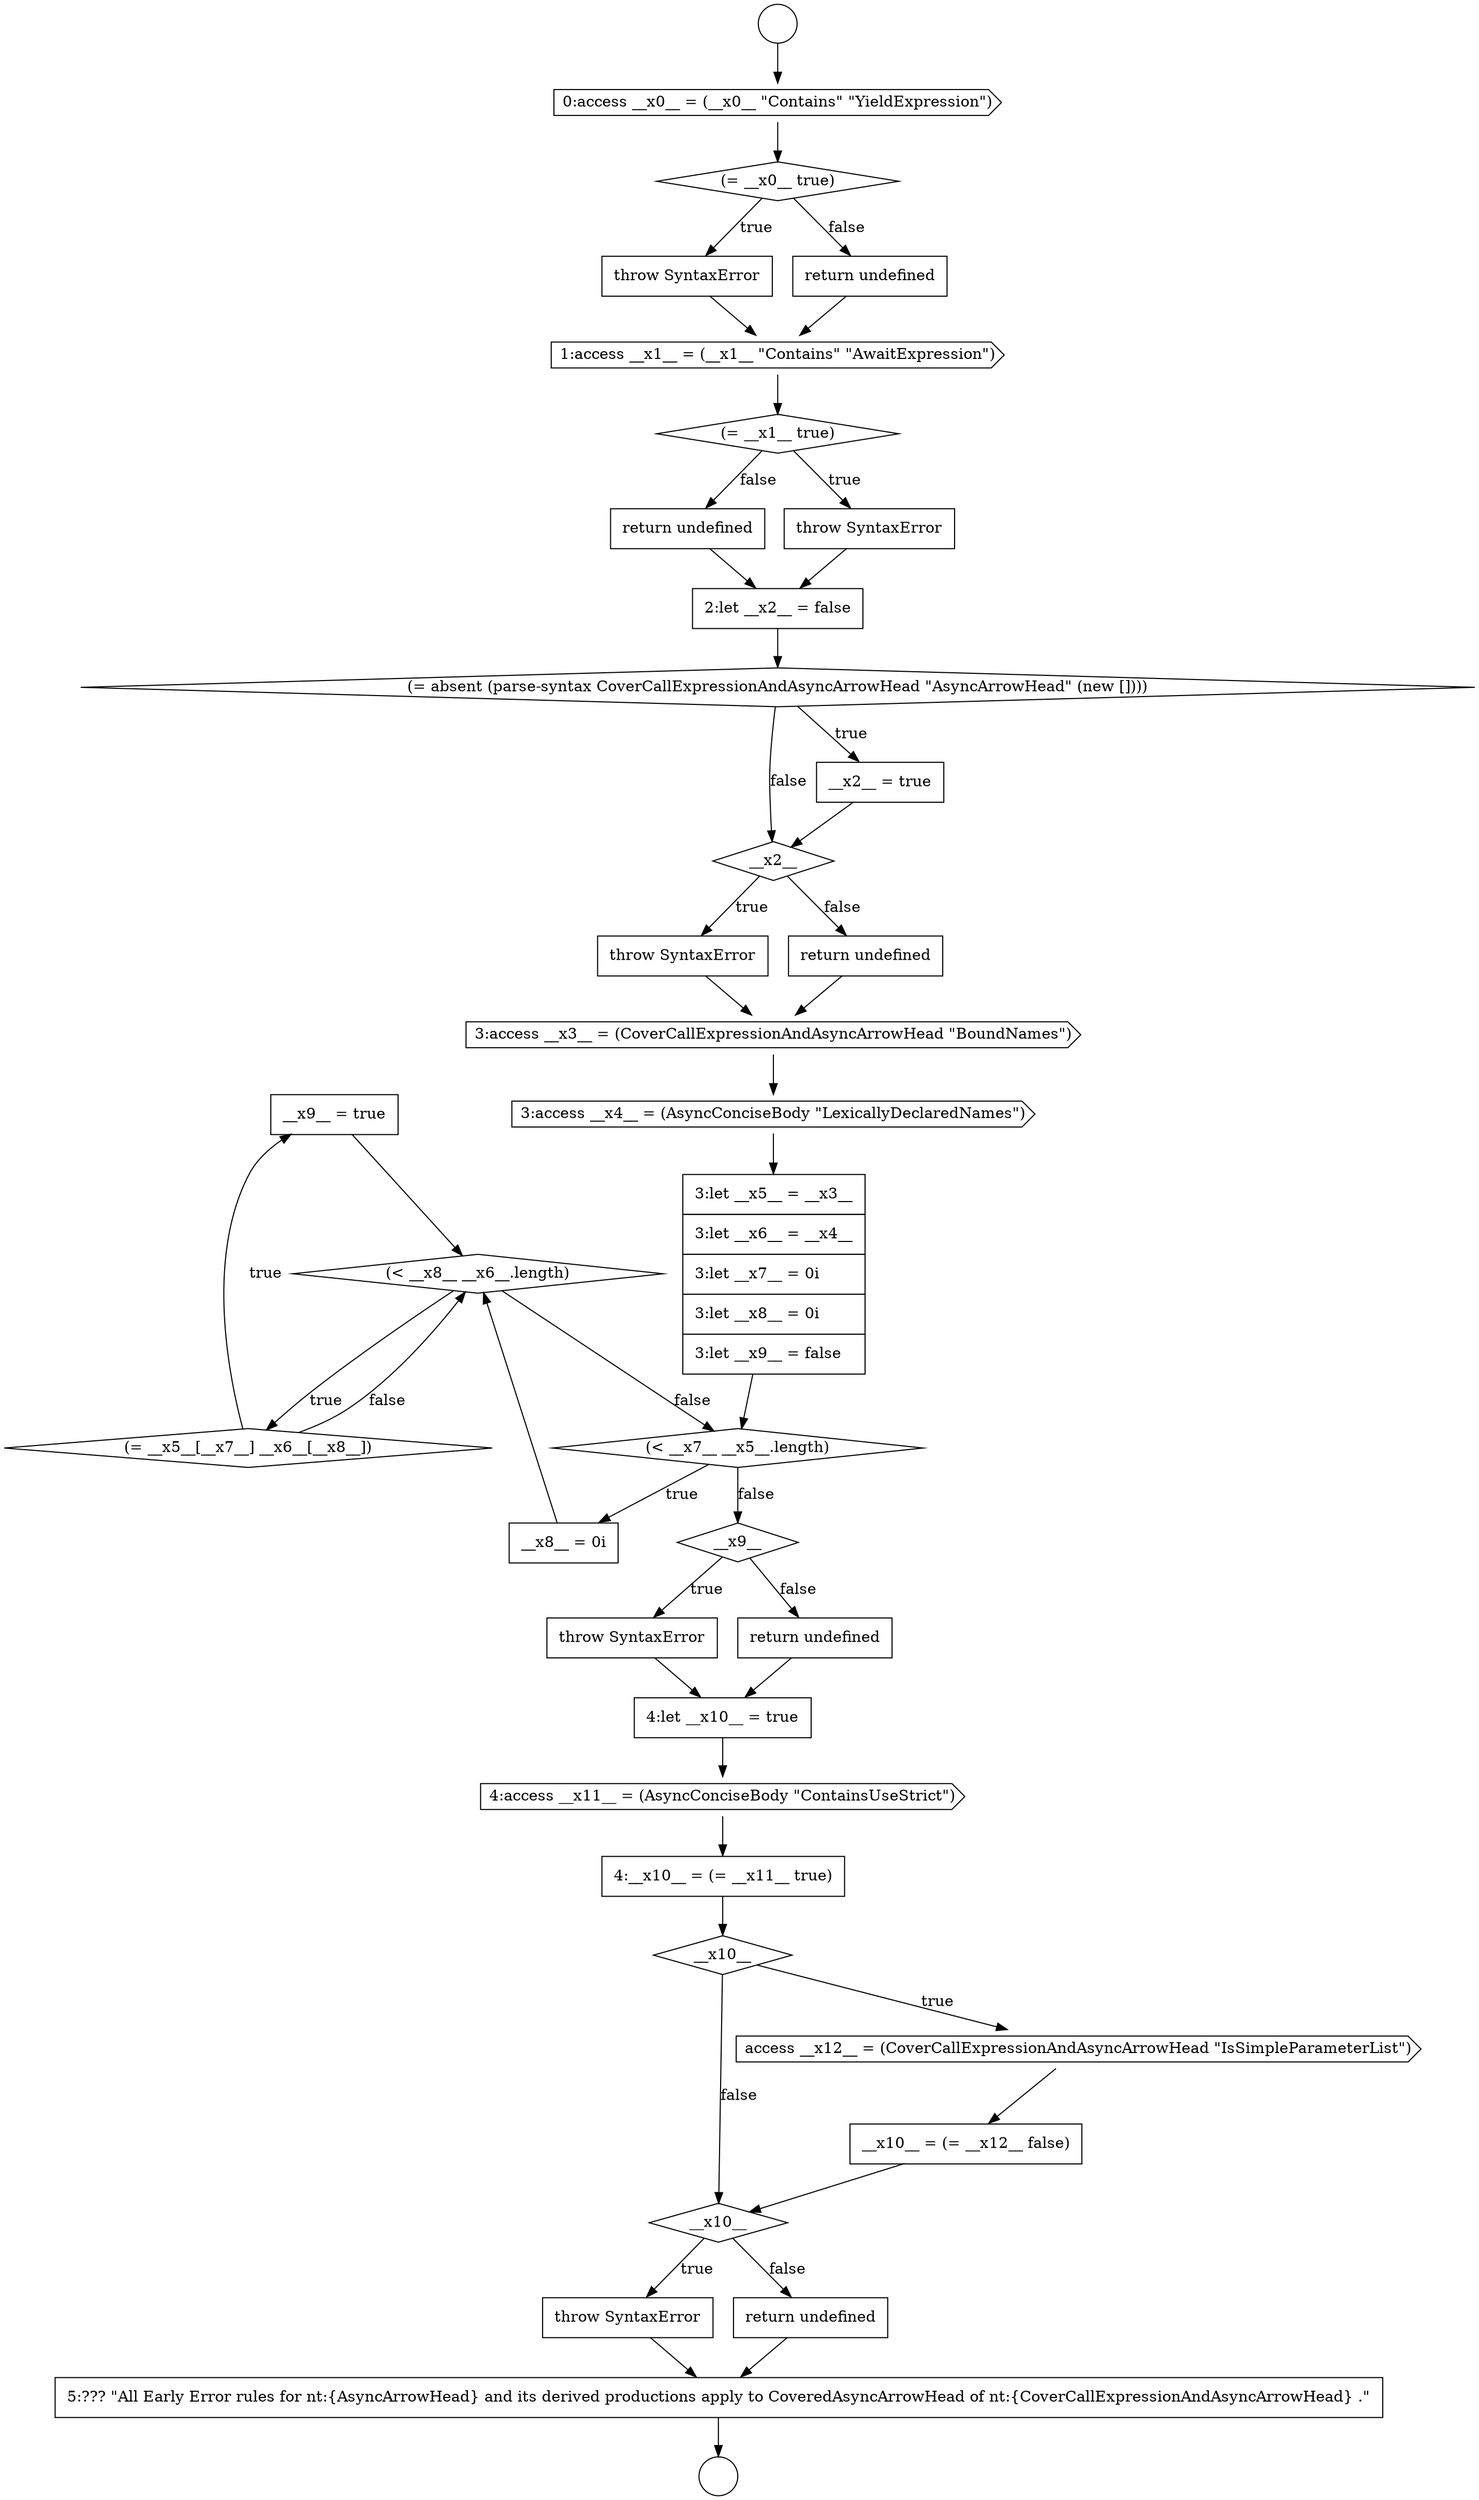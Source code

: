 digraph {
  node19497 [shape=none, margin=0, label=<<font color="black">
    <table border="0" cellborder="1" cellspacing="0" cellpadding="10">
      <tr><td align="left">__x9__ = true</td></tr>
    </table>
  </font>> color="black" fillcolor="white" style=filled]
  node19484 [shape=none, margin=0, label=<<font color="black">
    <table border="0" cellborder="1" cellspacing="0" cellpadding="10">
      <tr><td align="left">2:let __x2__ = false</td></tr>
    </table>
  </font>> color="black" fillcolor="white" style=filled]
  node19478 [shape=none, margin=0, label=<<font color="black">
    <table border="0" cellborder="1" cellspacing="0" cellpadding="10">
      <tr><td align="left">throw SyntaxError</td></tr>
    </table>
  </font>> color="black" fillcolor="white" style=filled]
  node19488 [shape=none, margin=0, label=<<font color="black">
    <table border="0" cellborder="1" cellspacing="0" cellpadding="10">
      <tr><td align="left">throw SyntaxError</td></tr>
    </table>
  </font>> color="black" fillcolor="white" style=filled]
  node19474 [shape=circle label=" " color="black" fillcolor="white" style=filled]
  node19479 [shape=none, margin=0, label=<<font color="black">
    <table border="0" cellborder="1" cellspacing="0" cellpadding="10">
      <tr><td align="left">return undefined</td></tr>
    </table>
  </font>> color="black" fillcolor="white" style=filled]
  node19483 [shape=none, margin=0, label=<<font color="black">
    <table border="0" cellborder="1" cellspacing="0" cellpadding="10">
      <tr><td align="left">return undefined</td></tr>
    </table>
  </font>> color="black" fillcolor="white" style=filled]
  node19487 [shape=diamond, label=<<font color="black">__x2__</font>> color="black" fillcolor="white" style=filled]
  node19480 [shape=cds, label=<<font color="black">1:access __x1__ = (__x1__ &quot;Contains&quot; &quot;AwaitExpression&quot;)</font>> color="black" fillcolor="white" style=filled]
  node19476 [shape=cds, label=<<font color="black">0:access __x0__ = (__x0__ &quot;Contains&quot; &quot;YieldExpression&quot;)</font>> color="black" fillcolor="white" style=filled]
  node19481 [shape=diamond, label=<<font color="black">(= __x1__ true)</font>> color="black" fillcolor="white" style=filled]
  node19494 [shape=none, margin=0, label=<<font color="black">
    <table border="0" cellborder="1" cellspacing="0" cellpadding="10">
      <tr><td align="left">__x8__ = 0i</td></tr>
    </table>
  </font>> color="black" fillcolor="white" style=filled]
  node19508 [shape=none, margin=0, label=<<font color="black">
    <table border="0" cellborder="1" cellspacing="0" cellpadding="10">
      <tr><td align="left">throw SyntaxError</td></tr>
    </table>
  </font>> color="black" fillcolor="white" style=filled]
  node19501 [shape=none, margin=0, label=<<font color="black">
    <table border="0" cellborder="1" cellspacing="0" cellpadding="10">
      <tr><td align="left">4:let __x10__ = true</td></tr>
    </table>
  </font>> color="black" fillcolor="white" style=filled]
  node19477 [shape=diamond, label=<<font color="black">(= __x0__ true)</font>> color="black" fillcolor="white" style=filled]
  node19490 [shape=cds, label=<<font color="black">3:access __x3__ = (CoverCallExpressionAndAsyncArrowHead &quot;BoundNames&quot;)</font>> color="black" fillcolor="white" style=filled]
  node19485 [shape=diamond, label=<<font color="black">(= absent (parse-syntax CoverCallExpressionAndAsyncArrowHead &quot;AsyncArrowHead&quot; (new [])))</font>> color="black" fillcolor="white" style=filled]
  node19495 [shape=diamond, label=<<font color="black">(&lt; __x8__ __x6__.length)</font>> color="black" fillcolor="white" style=filled]
  node19502 [shape=cds, label=<<font color="black">4:access __x11__ = (AsyncConciseBody &quot;ContainsUseStrict&quot;)</font>> color="black" fillcolor="white" style=filled]
  node19507 [shape=diamond, label=<<font color="black">__x10__</font>> color="black" fillcolor="white" style=filled]
  node19498 [shape=diamond, label=<<font color="black">__x9__</font>> color="black" fillcolor="white" style=filled]
  node19491 [shape=cds, label=<<font color="black">3:access __x4__ = (AsyncConciseBody &quot;LexicallyDeclaredNames&quot;)</font>> color="black" fillcolor="white" style=filled]
  node19506 [shape=none, margin=0, label=<<font color="black">
    <table border="0" cellborder="1" cellspacing="0" cellpadding="10">
      <tr><td align="left">__x10__ = (= __x12__ false)</td></tr>
    </table>
  </font>> color="black" fillcolor="white" style=filled]
  node19503 [shape=none, margin=0, label=<<font color="black">
    <table border="0" cellborder="1" cellspacing="0" cellpadding="10">
      <tr><td align="left">4:__x10__ = (= __x11__ true)</td></tr>
    </table>
  </font>> color="black" fillcolor="white" style=filled]
  node19510 [shape=none, margin=0, label=<<font color="black">
    <table border="0" cellborder="1" cellspacing="0" cellpadding="10">
      <tr><td align="left">5:??? &quot;All Early Error rules for nt:{AsyncArrowHead} and its derived productions apply to CoveredAsyncArrowHead of nt:{CoverCallExpressionAndAsyncArrowHead} .&quot;</td></tr>
    </table>
  </font>> color="black" fillcolor="white" style=filled]
  node19499 [shape=none, margin=0, label=<<font color="black">
    <table border="0" cellborder="1" cellspacing="0" cellpadding="10">
      <tr><td align="left">throw SyntaxError</td></tr>
    </table>
  </font>> color="black" fillcolor="white" style=filled]
  node19475 [shape=circle label=" " color="black" fillcolor="white" style=filled]
  node19492 [shape=none, margin=0, label=<<font color="black">
    <table border="0" cellborder="1" cellspacing="0" cellpadding="10">
      <tr><td align="left">3:let __x5__ = __x3__</td></tr>
      <tr><td align="left">3:let __x6__ = __x4__</td></tr>
      <tr><td align="left">3:let __x7__ = 0i</td></tr>
      <tr><td align="left">3:let __x8__ = 0i</td></tr>
      <tr><td align="left">3:let __x9__ = false</td></tr>
    </table>
  </font>> color="black" fillcolor="white" style=filled]
  node19493 [shape=diamond, label=<<font color="black">(&lt; __x7__ __x5__.length)</font>> color="black" fillcolor="white" style=filled]
  node19482 [shape=none, margin=0, label=<<font color="black">
    <table border="0" cellborder="1" cellspacing="0" cellpadding="10">
      <tr><td align="left">throw SyntaxError</td></tr>
    </table>
  </font>> color="black" fillcolor="white" style=filled]
  node19489 [shape=none, margin=0, label=<<font color="black">
    <table border="0" cellborder="1" cellspacing="0" cellpadding="10">
      <tr><td align="left">return undefined</td></tr>
    </table>
  </font>> color="black" fillcolor="white" style=filled]
  node19504 [shape=diamond, label=<<font color="black">__x10__</font>> color="black" fillcolor="white" style=filled]
  node19505 [shape=cds, label=<<font color="black">access __x12__ = (CoverCallExpressionAndAsyncArrowHead &quot;IsSimpleParameterList&quot;)</font>> color="black" fillcolor="white" style=filled]
  node19500 [shape=none, margin=0, label=<<font color="black">
    <table border="0" cellborder="1" cellspacing="0" cellpadding="10">
      <tr><td align="left">return undefined</td></tr>
    </table>
  </font>> color="black" fillcolor="white" style=filled]
  node19509 [shape=none, margin=0, label=<<font color="black">
    <table border="0" cellborder="1" cellspacing="0" cellpadding="10">
      <tr><td align="left">return undefined</td></tr>
    </table>
  </font>> color="black" fillcolor="white" style=filled]
  node19496 [shape=diamond, label=<<font color="black">(= __x5__[__x7__] __x6__[__x8__])</font>> color="black" fillcolor="white" style=filled]
  node19486 [shape=none, margin=0, label=<<font color="black">
    <table border="0" cellborder="1" cellspacing="0" cellpadding="10">
      <tr><td align="left">__x2__ = true</td></tr>
    </table>
  </font>> color="black" fillcolor="white" style=filled]
  node19484 -> node19485 [ color="black"]
  node19507 -> node19508 [label=<<font color="black">true</font>> color="black"]
  node19507 -> node19509 [label=<<font color="black">false</font>> color="black"]
  node19508 -> node19510 [ color="black"]
  node19504 -> node19505 [label=<<font color="black">true</font>> color="black"]
  node19504 -> node19507 [label=<<font color="black">false</font>> color="black"]
  node19505 -> node19506 [ color="black"]
  node19491 -> node19492 [ color="black"]
  node19478 -> node19480 [ color="black"]
  node19493 -> node19494 [label=<<font color="black">true</font>> color="black"]
  node19493 -> node19498 [label=<<font color="black">false</font>> color="black"]
  node19479 -> node19480 [ color="black"]
  node19496 -> node19497 [label=<<font color="black">true</font>> color="black"]
  node19496 -> node19495 [label=<<font color="black">false</font>> color="black"]
  node19486 -> node19487 [ color="black"]
  node19502 -> node19503 [ color="black"]
  node19498 -> node19499 [label=<<font color="black">true</font>> color="black"]
  node19498 -> node19500 [label=<<font color="black">false</font>> color="black"]
  node19495 -> node19496 [label=<<font color="black">true</font>> color="black"]
  node19495 -> node19493 [label=<<font color="black">false</font>> color="black"]
  node19492 -> node19493 [ color="black"]
  node19480 -> node19481 [ color="black"]
  node19474 -> node19476 [ color="black"]
  node19490 -> node19491 [ color="black"]
  node19497 -> node19495 [ color="black"]
  node19489 -> node19490 [ color="black"]
  node19488 -> node19490 [ color="black"]
  node19499 -> node19501 [ color="black"]
  node19481 -> node19482 [label=<<font color="black">true</font>> color="black"]
  node19481 -> node19483 [label=<<font color="black">false</font>> color="black"]
  node19477 -> node19478 [label=<<font color="black">true</font>> color="black"]
  node19477 -> node19479 [label=<<font color="black">false</font>> color="black"]
  node19509 -> node19510 [ color="black"]
  node19503 -> node19504 [ color="black"]
  node19506 -> node19507 [ color="black"]
  node19501 -> node19502 [ color="black"]
  node19483 -> node19484 [ color="black"]
  node19510 -> node19475 [ color="black"]
  node19476 -> node19477 [ color="black"]
  node19482 -> node19484 [ color="black"]
  node19485 -> node19486 [label=<<font color="black">true</font>> color="black"]
  node19485 -> node19487 [label=<<font color="black">false</font>> color="black"]
  node19494 -> node19495 [ color="black"]
  node19500 -> node19501 [ color="black"]
  node19487 -> node19488 [label=<<font color="black">true</font>> color="black"]
  node19487 -> node19489 [label=<<font color="black">false</font>> color="black"]
}
